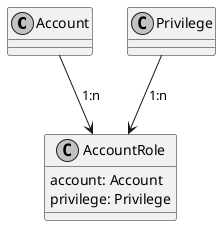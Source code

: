 @startuml

skinparam monochrome true


class Account

class Privilege

class AccountRole {
    account: Account
    privilege: Privilege
}

Account --> AccountRole: 1:n
Privilege --> AccountRole: 1:n

@enduml